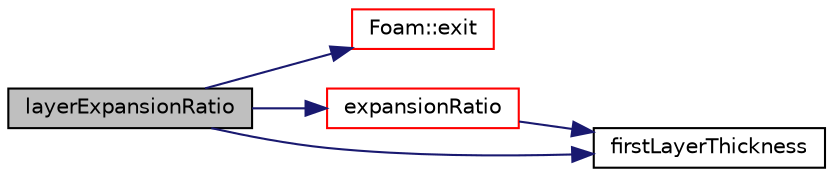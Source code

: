 digraph "layerExpansionRatio"
{
  bgcolor="transparent";
  edge [fontname="Helvetica",fontsize="10",labelfontname="Helvetica",labelfontsize="10"];
  node [fontname="Helvetica",fontsize="10",shape=record];
  rankdir="LR";
  Node1 [label="layerExpansionRatio",height=0.2,width=0.4,color="black", fillcolor="grey75", style="filled", fontcolor="black"];
  Node1 -> Node2 [color="midnightblue",fontsize="10",style="solid",fontname="Helvetica"];
  Node2 [label="Foam::exit",height=0.2,width=0.4,color="red",URL="$a10936.html#a06ca7250d8e89caf05243ec094843642"];
  Node1 -> Node3 [color="midnightblue",fontsize="10",style="solid",fontname="Helvetica"];
  Node3 [label="expansionRatio",height=0.2,width=0.4,color="red",URL="$a01305.html#aafc1c35e67fd6de1eaba55bff807f1a1"];
  Node3 -> Node4 [color="midnightblue",fontsize="10",style="solid",fontname="Helvetica"];
  Node4 [label="firstLayerThickness",height=0.2,width=0.4,color="black",URL="$a01305.html#aca306b7d128cc24a8527321cb255537c",tooltip="Wanted thickness of the layer nearest to the wall. "];
  Node1 -> Node4 [color="midnightblue",fontsize="10",style="solid",fontname="Helvetica"];
}
